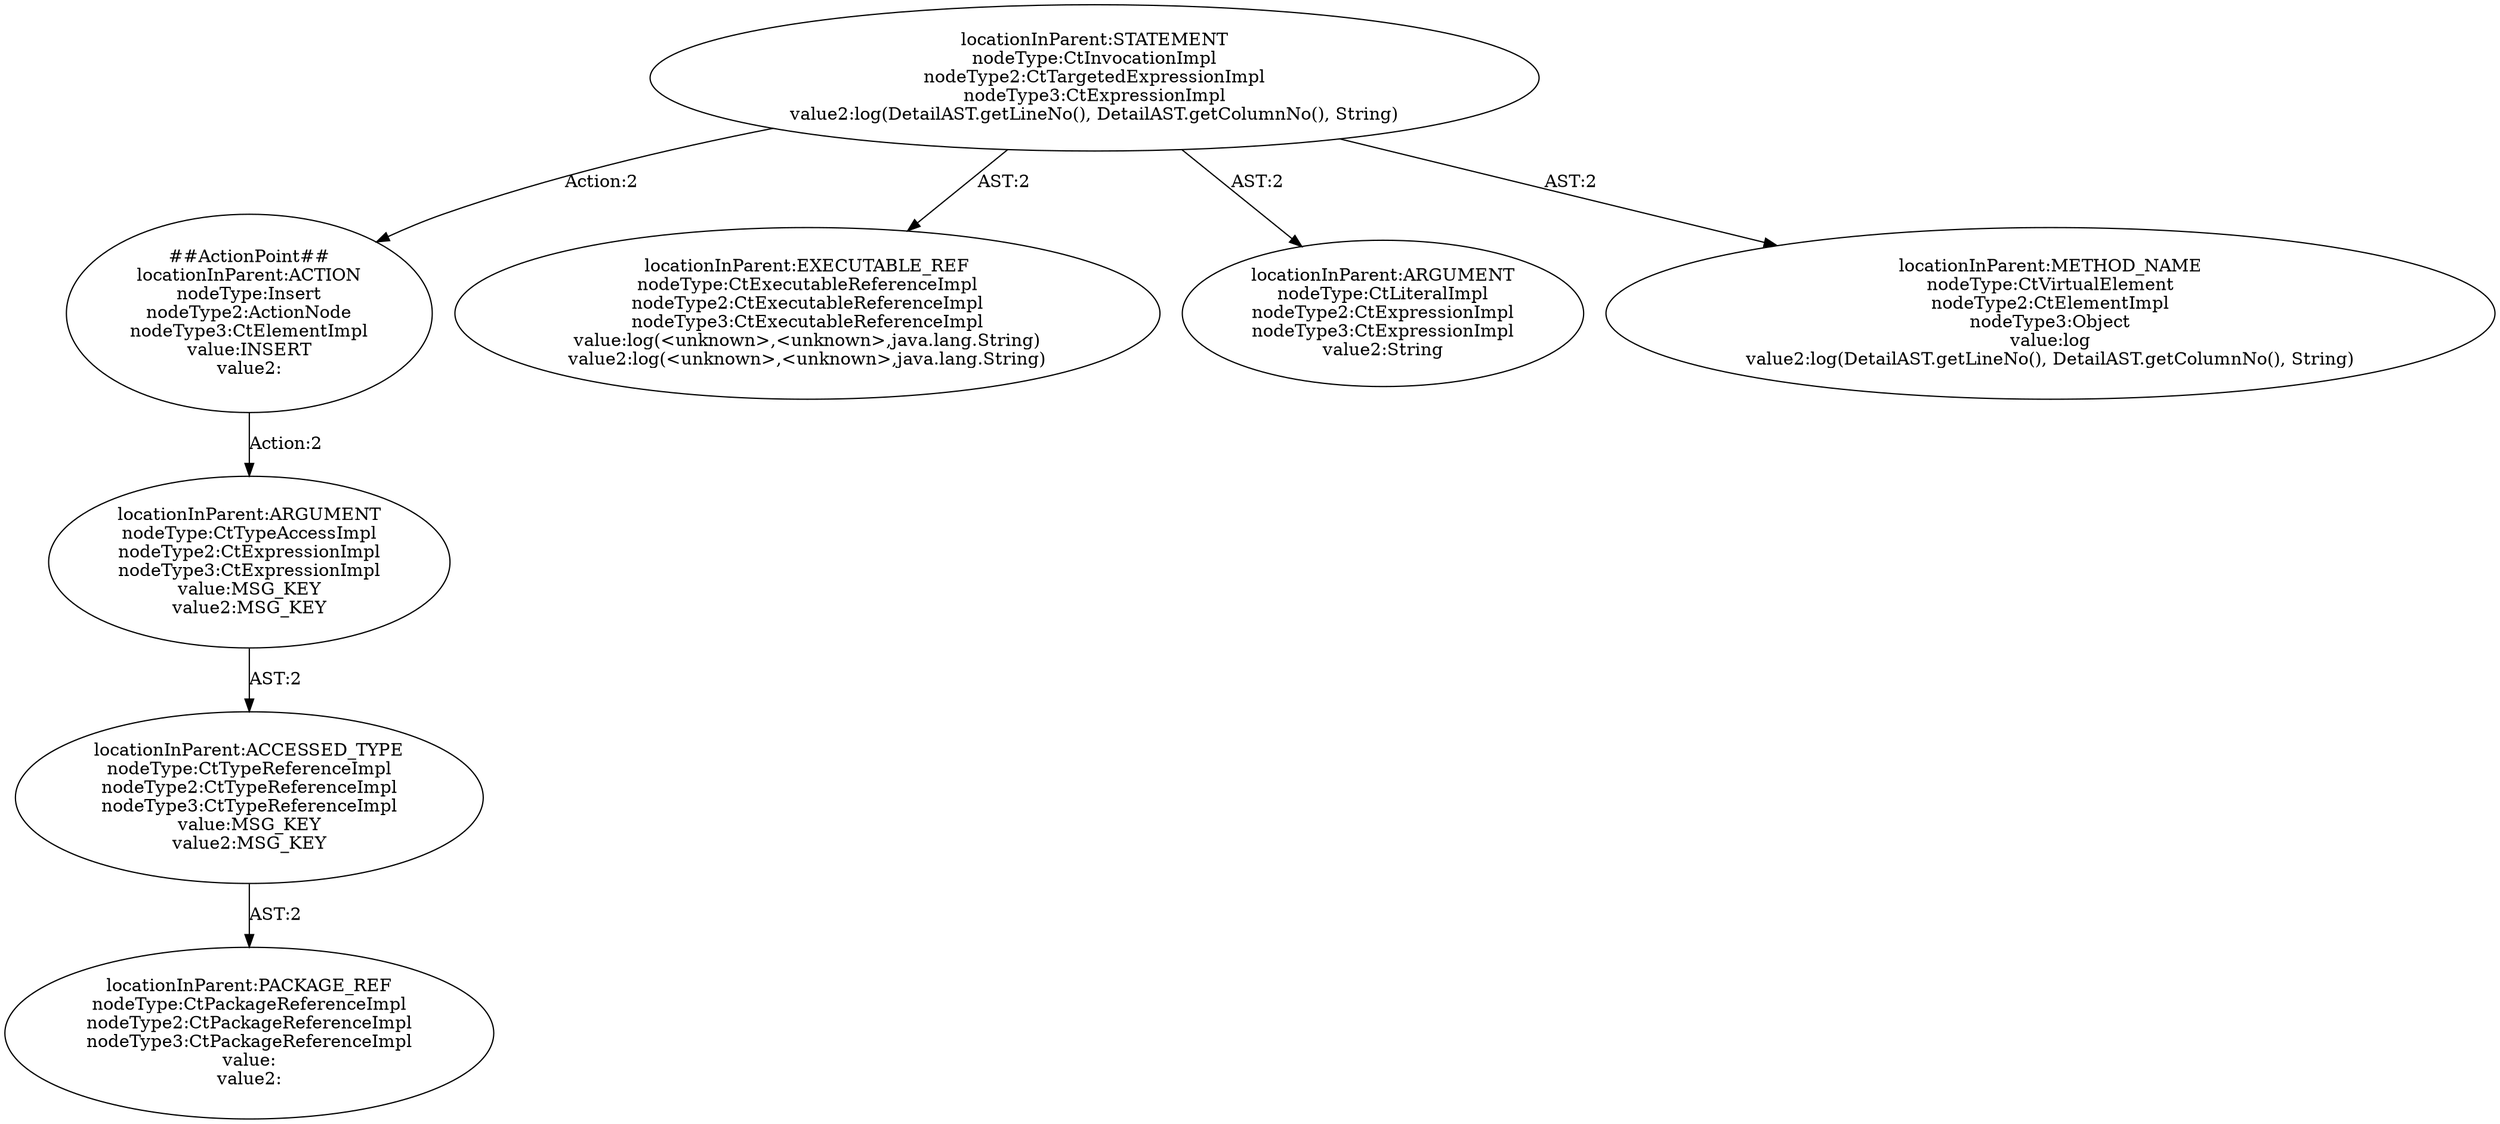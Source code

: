 digraph "Pattern" {
0 [label="##ActionPoint##
locationInParent:ACTION
nodeType:Insert
nodeType2:ActionNode
nodeType3:CtElementImpl
value:INSERT
value2:" shape=ellipse]
1 [label="locationInParent:STATEMENT
nodeType:CtInvocationImpl
nodeType2:CtTargetedExpressionImpl
nodeType3:CtExpressionImpl
value2:log(DetailAST.getLineNo(), DetailAST.getColumnNo(), String)" shape=ellipse]
2 [label="locationInParent:EXECUTABLE_REF
nodeType:CtExecutableReferenceImpl
nodeType2:CtExecutableReferenceImpl
nodeType3:CtExecutableReferenceImpl
value:log(<unknown>,<unknown>,java.lang.String)
value2:log(<unknown>,<unknown>,java.lang.String)" shape=ellipse]
3 [label="locationInParent:ARGUMENT
nodeType:CtLiteralImpl
nodeType2:CtExpressionImpl
nodeType3:CtExpressionImpl
value2:String" shape=ellipse]
4 [label="locationInParent:ARGUMENT
nodeType:CtTypeAccessImpl
nodeType2:CtExpressionImpl
nodeType3:CtExpressionImpl
value:MSG_KEY
value2:MSG_KEY" shape=ellipse]
5 [label="locationInParent:ACCESSED_TYPE
nodeType:CtTypeReferenceImpl
nodeType2:CtTypeReferenceImpl
nodeType3:CtTypeReferenceImpl
value:MSG_KEY
value2:MSG_KEY" shape=ellipse]
6 [label="locationInParent:PACKAGE_REF
nodeType:CtPackageReferenceImpl
nodeType2:CtPackageReferenceImpl
nodeType3:CtPackageReferenceImpl
value:
value2:" shape=ellipse]
7 [label="locationInParent:METHOD_NAME
nodeType:CtVirtualElement
nodeType2:CtElementImpl
nodeType3:Object
value:log
value2:log(DetailAST.getLineNo(), DetailAST.getColumnNo(), String)" shape=ellipse]
0 -> 4 [label="Action:2"];
1 -> 0 [label="Action:2"];
1 -> 7 [label="AST:2"];
1 -> 2 [label="AST:2"];
1 -> 3 [label="AST:2"];
4 -> 5 [label="AST:2"];
5 -> 6 [label="AST:2"];
}